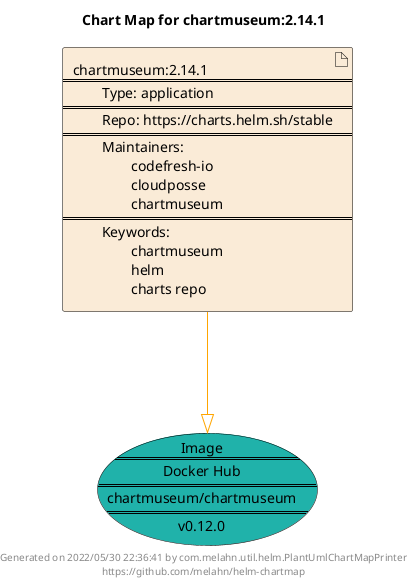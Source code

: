 @startuml
skinparam linetype ortho
skinparam backgroundColor white
skinparam usecaseBorderColor black
skinparam usecaseArrowColor LightSlateGray
skinparam artifactBorderColor black
skinparam artifactArrowColor LightSlateGray

title Chart Map for chartmuseum:2.14.1

'There is one referenced Helm Chart
artifact "chartmuseum:2.14.1\n====\n\tType: application\n====\n\tRepo: https://charts.helm.sh/stable\n====\n\tMaintainers: \n\t\tcodefresh-io\n\t\tcloudposse\n\t\tchartmuseum\n====\n\tKeywords: \n\t\tchartmuseum\n\t\thelm\n\t\tcharts repo" as chartmuseum_2_14_1 #AntiqueWhite

'There is one referenced Docker Image
usecase "Image\n====\nDocker Hub\n====\nchartmuseum/chartmuseum\n====\nv0.12.0" as chartmuseum_chartmuseum_v0_12_0 #LightSeaGreen

'Chart Dependencies
chartmuseum_2_14_1--[#orange]-|>chartmuseum_chartmuseum_v0_12_0

center footer Generated on 2022/05/30 22:36:41 by com.melahn.util.helm.PlantUmlChartMapPrinter\nhttps://github.com/melahn/helm-chartmap
@enduml
